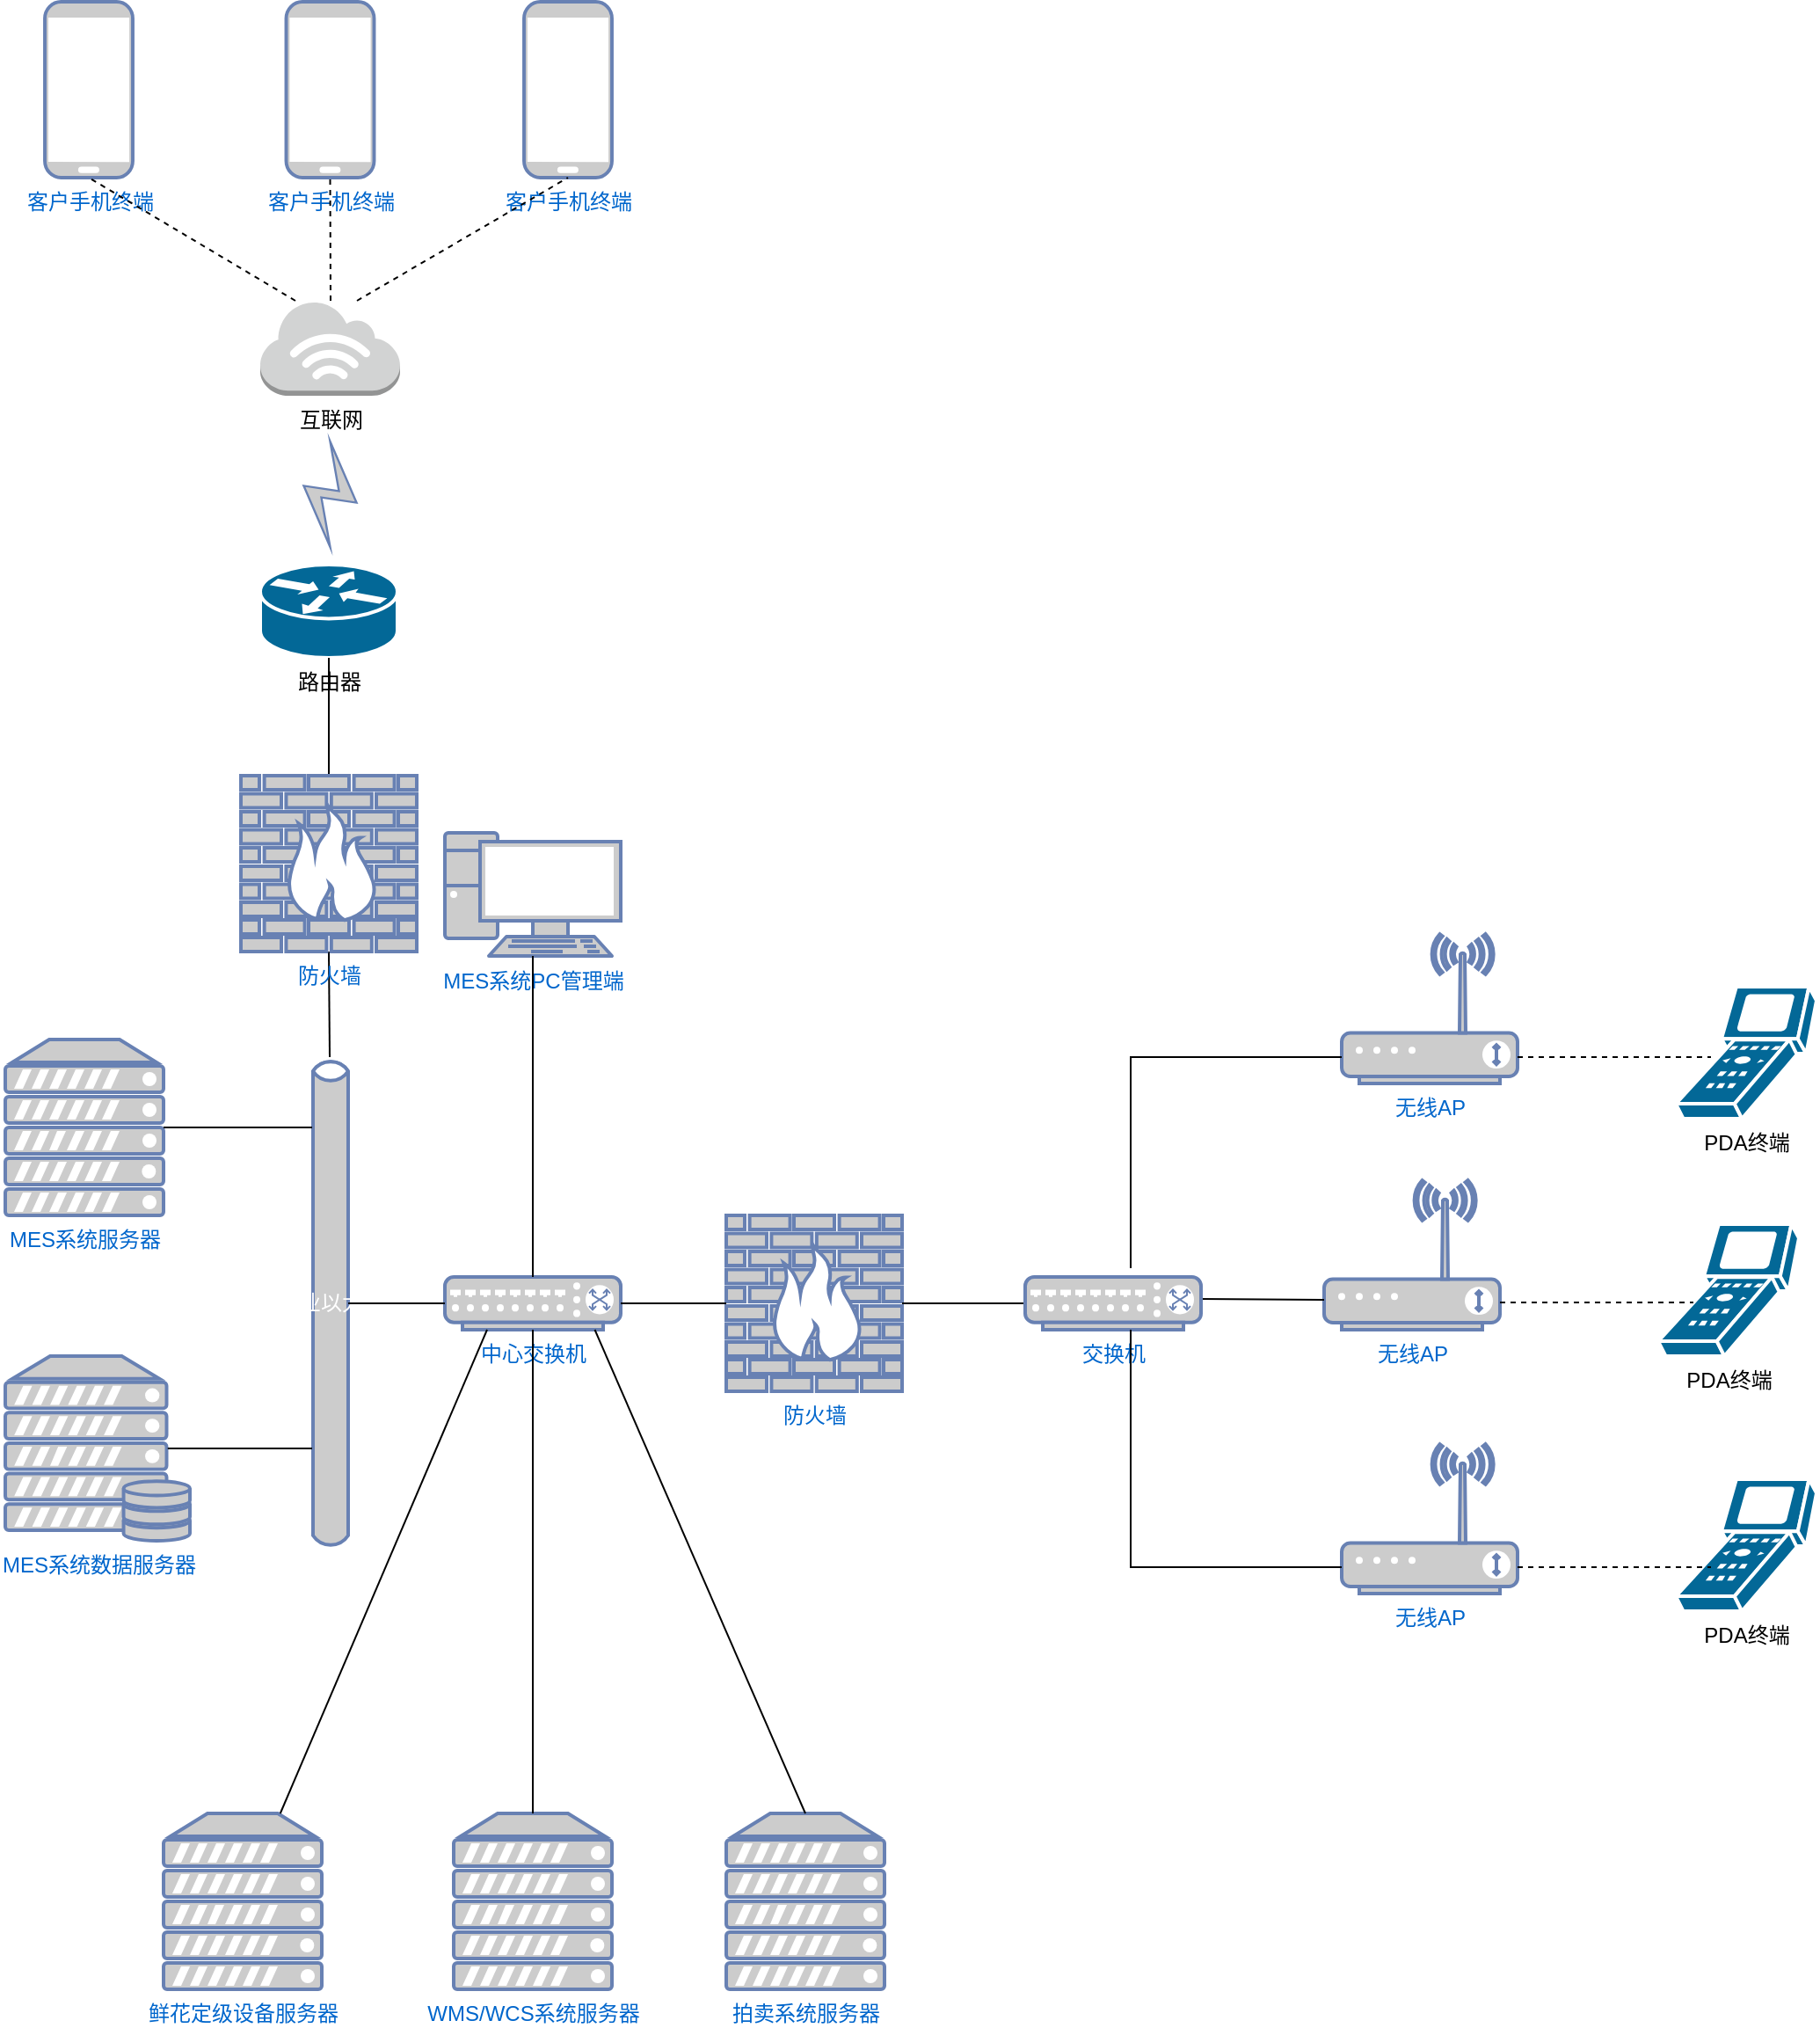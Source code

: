 <mxfile version="24.1.0" type="github">
  <diagram name="第 1 页" id="3fT4_iJ_3DGOH1JY3sx4">
    <mxGraphModel dx="1744" dy="2293" grid="1" gridSize="10" guides="1" tooltips="1" connect="1" arrows="1" fold="1" page="1" pageScale="1" pageWidth="827" pageHeight="1169" math="0" shadow="0">
      <root>
        <mxCell id="0" />
        <mxCell id="1" parent="0" />
        <mxCell id="7UU17NBFL_HB_oGkzHo4-1" value="MES系统服务器" style="fontColor=#0066CC;verticalAlign=top;verticalLabelPosition=bottom;labelPosition=center;align=center;html=1;outlineConnect=0;fillColor=#CCCCCC;strokeColor=#6881B3;gradientColor=none;gradientDirection=north;strokeWidth=2;shape=mxgraph.networks.server;" vertex="1" parent="1">
          <mxGeometry x="30" y="300" width="90" height="100" as="geometry" />
        </mxCell>
        <mxCell id="7UU17NBFL_HB_oGkzHo4-2" value="MES系统数据服务器" style="fontColor=#0066CC;verticalAlign=top;verticalLabelPosition=bottom;labelPosition=center;align=center;html=1;outlineConnect=0;fillColor=#CCCCCC;strokeColor=#6881B3;gradientColor=none;gradientDirection=north;strokeWidth=2;shape=mxgraph.networks.server_storage;" vertex="1" parent="1">
          <mxGeometry x="30" y="480" width="105" height="105" as="geometry" />
        </mxCell>
        <mxCell id="7UU17NBFL_HB_oGkzHo4-3" value="无线AP" style="fontColor=#0066CC;verticalAlign=top;verticalLabelPosition=bottom;labelPosition=center;align=center;html=1;outlineConnect=0;fillColor=#CCCCCC;strokeColor=#6881B3;gradientColor=none;gradientDirection=north;strokeWidth=2;shape=mxgraph.networks.wireless_modem;" vertex="1" parent="1">
          <mxGeometry x="780" y="380" width="100" height="85" as="geometry" />
        </mxCell>
        <mxCell id="7UU17NBFL_HB_oGkzHo4-4" value="MES系统PC管理端" style="fontColor=#0066CC;verticalAlign=top;verticalLabelPosition=bottom;labelPosition=center;align=center;html=1;outlineConnect=0;fillColor=#CCCCCC;strokeColor=#6881B3;gradientColor=none;gradientDirection=north;strokeWidth=2;shape=mxgraph.networks.pc;" vertex="1" parent="1">
          <mxGeometry x="280" y="182.5" width="100" height="70" as="geometry" />
        </mxCell>
        <mxCell id="7UU17NBFL_HB_oGkzHo4-8" value="客户手机终端" style="fontColor=#0066CC;verticalAlign=top;verticalLabelPosition=bottom;labelPosition=center;align=center;html=1;outlineConnect=0;fillColor=#CCCCCC;strokeColor=#6881B3;gradientColor=none;gradientDirection=north;strokeWidth=2;shape=mxgraph.networks.mobile;" vertex="1" parent="1">
          <mxGeometry x="52.5" y="-290" width="50" height="100" as="geometry" />
        </mxCell>
        <mxCell id="7UU17NBFL_HB_oGkzHo4-9" value="客户手机终端" style="fontColor=#0066CC;verticalAlign=top;verticalLabelPosition=bottom;labelPosition=center;align=center;html=1;outlineConnect=0;fillColor=#CCCCCC;strokeColor=#6881B3;gradientColor=none;gradientDirection=north;strokeWidth=2;shape=mxgraph.networks.mobile;" vertex="1" parent="1">
          <mxGeometry x="325" y="-290" width="50" height="100" as="geometry" />
        </mxCell>
        <mxCell id="7UU17NBFL_HB_oGkzHo4-10" value="中心交换机" style="fontColor=#0066CC;verticalAlign=top;verticalLabelPosition=bottom;labelPosition=center;align=center;html=1;outlineConnect=0;fillColor=#CCCCCC;strokeColor=#6881B3;gradientColor=none;gradientDirection=north;strokeWidth=2;shape=mxgraph.networks.switch;" vertex="1" parent="1">
          <mxGeometry x="280" y="435" width="100" height="30" as="geometry" />
        </mxCell>
        <mxCell id="7UU17NBFL_HB_oGkzHo4-11" value="防火墙" style="fontColor=#0066CC;verticalAlign=top;verticalLabelPosition=bottom;labelPosition=center;align=center;html=1;outlineConnect=0;fillColor=#CCCCCC;strokeColor=#6881B3;gradientColor=none;gradientDirection=north;strokeWidth=2;shape=mxgraph.networks.firewall;" vertex="1" parent="1">
          <mxGeometry x="440" y="400" width="100" height="100" as="geometry" />
        </mxCell>
        <mxCell id="7UU17NBFL_HB_oGkzHo4-12" value="" style="fontColor=#0066CC;verticalAlign=top;verticalLabelPosition=bottom;labelPosition=center;align=center;html=1;outlineConnect=0;fillColor=#CCCCCC;strokeColor=#6881B3;gradientColor=none;gradientDirection=north;strokeWidth=2;shape=mxgraph.networks.comm_link;" vertex="1" parent="1">
          <mxGeometry x="199.75" y="-40" width="30" height="60" as="geometry" />
        </mxCell>
        <mxCell id="7UU17NBFL_HB_oGkzHo4-16" value="工业以太网" style="html=1;outlineConnect=0;fillColor=#CCCCCC;strokeColor=#6881B3;gradientColor=none;gradientDirection=north;strokeWidth=2;shape=mxgraph.networks.bus;gradientColor=none;gradientDirection=north;fontColor=#ffffff;perimeter=backbonePerimeter;backboneSize=20;direction=south;flipV=1;" vertex="1" parent="1">
          <mxGeometry x="210" y="310" width="10" height="280" as="geometry" />
        </mxCell>
        <mxCell id="7UU17NBFL_HB_oGkzHo4-30" value="" style="endArrow=none;html=1;rounded=0;entryX=0;entryY=0.5;entryDx=0;entryDy=0;entryPerimeter=0;" edge="1" parent="1" source="7UU17NBFL_HB_oGkzHo4-16" target="7UU17NBFL_HB_oGkzHo4-10">
          <mxGeometry width="50" height="50" relative="1" as="geometry">
            <mxPoint x="230" y="450" as="sourcePoint" />
            <mxPoint x="340" y="507.5" as="targetPoint" />
          </mxGeometry>
        </mxCell>
        <mxCell id="7UU17NBFL_HB_oGkzHo4-33" value="" style="endArrow=none;html=1;rounded=0;" edge="1" parent="1" source="7UU17NBFL_HB_oGkzHo4-1" target="7UU17NBFL_HB_oGkzHo4-16">
          <mxGeometry width="50" height="50" relative="1" as="geometry">
            <mxPoint x="140" y="400" as="sourcePoint" />
            <mxPoint x="190" y="350" as="targetPoint" />
          </mxGeometry>
        </mxCell>
        <mxCell id="7UU17NBFL_HB_oGkzHo4-34" value="" style="endArrow=none;html=1;rounded=0;exitX=0.88;exitY=0.5;exitDx=0;exitDy=0;exitPerimeter=0;" edge="1" parent="1" source="7UU17NBFL_HB_oGkzHo4-2" target="7UU17NBFL_HB_oGkzHo4-16">
          <mxGeometry width="50" height="50" relative="1" as="geometry">
            <mxPoint x="250" y="600" as="sourcePoint" />
            <mxPoint x="200" y="530" as="targetPoint" />
          </mxGeometry>
        </mxCell>
        <mxCell id="7UU17NBFL_HB_oGkzHo4-35" value="" style="endArrow=none;html=1;rounded=0;" edge="1" parent="1">
          <mxGeometry width="50" height="50" relative="1" as="geometry">
            <mxPoint x="380" y="450" as="sourcePoint" />
            <mxPoint x="440" y="450" as="targetPoint" />
          </mxGeometry>
        </mxCell>
        <mxCell id="7UU17NBFL_HB_oGkzHo4-36" value="" style="endArrow=none;html=1;rounded=0;" edge="1" parent="1">
          <mxGeometry width="50" height="50" relative="1" as="geometry">
            <mxPoint x="540" y="450" as="sourcePoint" />
            <mxPoint x="610" y="450" as="targetPoint" />
          </mxGeometry>
        </mxCell>
        <mxCell id="7UU17NBFL_HB_oGkzHo4-39" value="路由器" style="shape=mxgraph.cisco.routers.router;sketch=0;html=1;pointerEvents=1;dashed=0;fillColor=#036897;strokeColor=#ffffff;strokeWidth=2;verticalLabelPosition=bottom;verticalAlign=top;align=center;outlineConnect=0;" vertex="1" parent="1">
          <mxGeometry x="175" y="30" width="78" height="53" as="geometry" />
        </mxCell>
        <mxCell id="7UU17NBFL_HB_oGkzHo4-41" value="PDA终端" style="shape=mxgraph.cisco.computers_and_peripherals.scanner;sketch=0;html=1;pointerEvents=1;dashed=0;fillColor=#036897;strokeColor=#ffffff;strokeWidth=2;verticalLabelPosition=bottom;verticalAlign=top;align=center;outlineConnect=0;" vertex="1" parent="1">
          <mxGeometry x="980" y="270" width="80" height="75" as="geometry" />
        </mxCell>
        <mxCell id="7UU17NBFL_HB_oGkzHo4-42" value="互联网" style="outlineConnect=0;dashed=0;verticalLabelPosition=bottom;verticalAlign=top;align=center;html=1;shape=mxgraph.aws3.internet_3;fillColor=#D2D3D3;gradientColor=none;" vertex="1" parent="1">
          <mxGeometry x="175" y="-120" width="79.5" height="54" as="geometry" />
        </mxCell>
        <mxCell id="7UU17NBFL_HB_oGkzHo4-43" value="PDA终端" style="shape=mxgraph.cisco.computers_and_peripherals.scanner;sketch=0;html=1;pointerEvents=1;dashed=0;fillColor=#036897;strokeColor=#ffffff;strokeWidth=2;verticalLabelPosition=bottom;verticalAlign=top;align=center;outlineConnect=0;" vertex="1" parent="1">
          <mxGeometry x="970" y="405" width="80" height="75" as="geometry" />
        </mxCell>
        <mxCell id="7UU17NBFL_HB_oGkzHo4-45" value="无线AP" style="fontColor=#0066CC;verticalAlign=top;verticalLabelPosition=bottom;labelPosition=center;align=center;html=1;outlineConnect=0;fillColor=#CCCCCC;strokeColor=#6881B3;gradientColor=none;gradientDirection=north;strokeWidth=2;shape=mxgraph.networks.wireless_modem;" vertex="1" parent="1">
          <mxGeometry x="790" y="240" width="100" height="85" as="geometry" />
        </mxCell>
        <mxCell id="7UU17NBFL_HB_oGkzHo4-46" value="无线AP" style="fontColor=#0066CC;verticalAlign=top;verticalLabelPosition=bottom;labelPosition=center;align=center;html=1;outlineConnect=0;fillColor=#CCCCCC;strokeColor=#6881B3;gradientColor=none;gradientDirection=north;strokeWidth=2;shape=mxgraph.networks.wireless_modem;" vertex="1" parent="1">
          <mxGeometry x="790" y="530" width="100" height="85" as="geometry" />
        </mxCell>
        <mxCell id="7UU17NBFL_HB_oGkzHo4-48" value="PDA终端" style="shape=mxgraph.cisco.computers_and_peripherals.scanner;sketch=0;html=1;pointerEvents=1;dashed=0;fillColor=#036897;strokeColor=#ffffff;strokeWidth=2;verticalLabelPosition=bottom;verticalAlign=top;align=center;outlineConnect=0;" vertex="1" parent="1">
          <mxGeometry x="980" y="550" width="80" height="75" as="geometry" />
        </mxCell>
        <mxCell id="7UU17NBFL_HB_oGkzHo4-49" value="客户手机终端" style="fontColor=#0066CC;verticalAlign=top;verticalLabelPosition=bottom;labelPosition=center;align=center;html=1;outlineConnect=0;fillColor=#CCCCCC;strokeColor=#6881B3;gradientColor=none;gradientDirection=north;strokeWidth=2;shape=mxgraph.networks.mobile;" vertex="1" parent="1">
          <mxGeometry x="189.75" y="-290" width="50" height="100" as="geometry" />
        </mxCell>
        <mxCell id="7UU17NBFL_HB_oGkzHo4-50" value="" style="endArrow=none;html=1;rounded=0;entryX=0.5;entryY=1;entryDx=0;entryDy=0;entryPerimeter=0;" edge="1" parent="1" source="7UU17NBFL_HB_oGkzHo4-71" target="7UU17NBFL_HB_oGkzHo4-39">
          <mxGeometry width="50" height="50" relative="1" as="geometry">
            <mxPoint x="214.5" y="310" as="sourcePoint" />
            <mxPoint x="214.5" y="243" as="targetPoint" />
          </mxGeometry>
        </mxCell>
        <mxCell id="7UU17NBFL_HB_oGkzHo4-51" value="" style="endArrow=none;html=1;rounded=0;" edge="1" parent="1">
          <mxGeometry width="50" height="50" relative="1" as="geometry">
            <mxPoint x="710" y="447.5" as="sourcePoint" />
            <mxPoint x="780" y="448" as="targetPoint" />
          </mxGeometry>
        </mxCell>
        <mxCell id="7UU17NBFL_HB_oGkzHo4-52" value="交换机" style="fontColor=#0066CC;verticalAlign=top;verticalLabelPosition=bottom;labelPosition=center;align=center;html=1;outlineConnect=0;fillColor=#CCCCCC;strokeColor=#6881B3;gradientColor=none;gradientDirection=north;strokeWidth=2;shape=mxgraph.networks.switch;" vertex="1" parent="1">
          <mxGeometry x="610" y="435" width="100" height="30" as="geometry" />
        </mxCell>
        <mxCell id="7UU17NBFL_HB_oGkzHo4-53" value="" style="endArrow=none;html=1;rounded=0;" edge="1" parent="1">
          <mxGeometry width="50" height="50" relative="1" as="geometry">
            <mxPoint x="790" y="600" as="sourcePoint" />
            <mxPoint x="670" y="465" as="targetPoint" />
            <Array as="points">
              <mxPoint x="790" y="600" />
              <mxPoint x="670" y="600" />
            </Array>
          </mxGeometry>
        </mxCell>
        <mxCell id="7UU17NBFL_HB_oGkzHo4-54" value="" style="endArrow=none;html=1;rounded=0;" edge="1" parent="1">
          <mxGeometry width="50" height="50" relative="1" as="geometry">
            <mxPoint x="790" y="310" as="sourcePoint" />
            <mxPoint x="670" y="430" as="targetPoint" />
            <Array as="points">
              <mxPoint x="790" y="310" />
              <mxPoint x="670" y="310" />
            </Array>
          </mxGeometry>
        </mxCell>
        <mxCell id="7UU17NBFL_HB_oGkzHo4-55" value="" style="endArrow=none;html=1;rounded=0;entryX=0.5;entryY=1;entryDx=0;entryDy=0;entryPerimeter=0;" edge="1" parent="1" target="7UU17NBFL_HB_oGkzHo4-4">
          <mxGeometry width="50" height="50" relative="1" as="geometry">
            <mxPoint x="330" y="435" as="sourcePoint" />
            <mxPoint x="330" y="270" as="targetPoint" />
          </mxGeometry>
        </mxCell>
        <mxCell id="7UU17NBFL_HB_oGkzHo4-56" value="鲜花定级设备服务器" style="fontColor=#0066CC;verticalAlign=top;verticalLabelPosition=bottom;labelPosition=center;align=center;html=1;outlineConnect=0;fillColor=#CCCCCC;strokeColor=#6881B3;gradientColor=none;gradientDirection=north;strokeWidth=2;shape=mxgraph.networks.server;" vertex="1" parent="1">
          <mxGeometry x="120" y="740" width="90" height="100" as="geometry" />
        </mxCell>
        <mxCell id="7UU17NBFL_HB_oGkzHo4-57" value="WMS/WCS系统服务器" style="fontColor=#0066CC;verticalAlign=top;verticalLabelPosition=bottom;labelPosition=center;align=center;html=1;outlineConnect=0;fillColor=#CCCCCC;strokeColor=#6881B3;gradientColor=none;gradientDirection=north;strokeWidth=2;shape=mxgraph.networks.server;" vertex="1" parent="1">
          <mxGeometry x="285" y="740" width="90" height="100" as="geometry" />
        </mxCell>
        <mxCell id="7UU17NBFL_HB_oGkzHo4-58" value="拍卖系统服务器" style="fontColor=#0066CC;verticalAlign=top;verticalLabelPosition=bottom;labelPosition=center;align=center;html=1;outlineConnect=0;fillColor=#CCCCCC;strokeColor=#6881B3;gradientColor=none;gradientDirection=north;strokeWidth=2;shape=mxgraph.networks.server;" vertex="1" parent="1">
          <mxGeometry x="440" y="740" width="90" height="100" as="geometry" />
        </mxCell>
        <mxCell id="7UU17NBFL_HB_oGkzHo4-59" value="" style="endArrow=none;html=1;rounded=0;" edge="1" parent="1" source="7UU17NBFL_HB_oGkzHo4-56">
          <mxGeometry width="50" height="50" relative="1" as="geometry">
            <mxPoint x="254" y="515" as="sourcePoint" />
            <mxPoint x="304" y="465" as="targetPoint" />
          </mxGeometry>
        </mxCell>
        <mxCell id="7UU17NBFL_HB_oGkzHo4-60" value="" style="endArrow=none;html=1;rounded=0;exitX=0.5;exitY=0;exitDx=0;exitDy=0;exitPerimeter=0;" edge="1" parent="1" source="7UU17NBFL_HB_oGkzHo4-57">
          <mxGeometry width="50" height="50" relative="1" as="geometry">
            <mxPoint x="330" y="730" as="sourcePoint" />
            <mxPoint x="330" y="465" as="targetPoint" />
          </mxGeometry>
        </mxCell>
        <mxCell id="7UU17NBFL_HB_oGkzHo4-61" value="" style="endArrow=none;html=1;rounded=0;exitX=0.5;exitY=0;exitDx=0;exitDy=0;exitPerimeter=0;" edge="1" parent="1" source="7UU17NBFL_HB_oGkzHo4-58">
          <mxGeometry width="50" height="50" relative="1" as="geometry">
            <mxPoint x="315.25" y="515" as="sourcePoint" />
            <mxPoint x="365.25" y="465" as="targetPoint" />
          </mxGeometry>
        </mxCell>
        <mxCell id="7UU17NBFL_HB_oGkzHo4-62" value="" style="endArrow=none;dashed=1;html=1;rounded=0;" edge="1" parent="1">
          <mxGeometry width="50" height="50" relative="1" as="geometry">
            <mxPoint x="890" y="310" as="sourcePoint" />
            <mxPoint x="1000" y="310" as="targetPoint" />
          </mxGeometry>
        </mxCell>
        <mxCell id="7UU17NBFL_HB_oGkzHo4-63" value="" style="endArrow=none;dashed=1;html=1;rounded=0;" edge="1" parent="1">
          <mxGeometry width="50" height="50" relative="1" as="geometry">
            <mxPoint x="880" y="449.5" as="sourcePoint" />
            <mxPoint x="990" y="449.5" as="targetPoint" />
          </mxGeometry>
        </mxCell>
        <mxCell id="7UU17NBFL_HB_oGkzHo4-64" value="" style="endArrow=none;dashed=1;html=1;rounded=0;" edge="1" parent="1">
          <mxGeometry width="50" height="50" relative="1" as="geometry">
            <mxPoint x="890" y="600" as="sourcePoint" />
            <mxPoint x="1000" y="600" as="targetPoint" />
          </mxGeometry>
        </mxCell>
        <mxCell id="7UU17NBFL_HB_oGkzHo4-67" value="" style="endArrow=none;dashed=1;html=1;rounded=0;entryX=0.5;entryY=1;entryDx=0;entryDy=0;entryPerimeter=0;" edge="1" parent="1" target="7UU17NBFL_HB_oGkzHo4-8">
          <mxGeometry width="50" height="50" relative="1" as="geometry">
            <mxPoint x="195" y="-120" as="sourcePoint" />
            <mxPoint x="75" y="-160" as="targetPoint" />
          </mxGeometry>
        </mxCell>
        <mxCell id="7UU17NBFL_HB_oGkzHo4-69" value="" style="endArrow=none;dashed=1;html=1;rounded=0;entryX=0.5;entryY=1;entryDx=0;entryDy=0;entryPerimeter=0;" edge="1" parent="1" target="7UU17NBFL_HB_oGkzHo4-9">
          <mxGeometry width="50" height="50" relative="1" as="geometry">
            <mxPoint x="230" y="-120" as="sourcePoint" />
            <mxPoint x="280" y="-170" as="targetPoint" />
          </mxGeometry>
        </mxCell>
        <mxCell id="7UU17NBFL_HB_oGkzHo4-70" value="" style="endArrow=none;dashed=1;html=1;rounded=0;entryX=0.5;entryY=1;entryDx=0;entryDy=0;entryPerimeter=0;" edge="1" parent="1" target="7UU17NBFL_HB_oGkzHo4-49">
          <mxGeometry width="50" height="50" relative="1" as="geometry">
            <mxPoint x="215" y="-120" as="sourcePoint" />
            <mxPoint x="265" y="-170" as="targetPoint" />
          </mxGeometry>
        </mxCell>
        <mxCell id="7UU17NBFL_HB_oGkzHo4-72" value="" style="endArrow=none;html=1;rounded=0;entryX=0.5;entryY=1;entryDx=0;entryDy=0;entryPerimeter=0;" edge="1" parent="1" target="7UU17NBFL_HB_oGkzHo4-71">
          <mxGeometry width="50" height="50" relative="1" as="geometry">
            <mxPoint x="214.5" y="310" as="sourcePoint" />
            <mxPoint x="214" y="83" as="targetPoint" />
          </mxGeometry>
        </mxCell>
        <mxCell id="7UU17NBFL_HB_oGkzHo4-71" value="防火墙" style="fontColor=#0066CC;verticalAlign=top;verticalLabelPosition=bottom;labelPosition=center;align=center;html=1;outlineConnect=0;fillColor=#CCCCCC;strokeColor=#6881B3;gradientColor=none;gradientDirection=north;strokeWidth=2;shape=mxgraph.networks.firewall;" vertex="1" parent="1">
          <mxGeometry x="164" y="150" width="100" height="100" as="geometry" />
        </mxCell>
      </root>
    </mxGraphModel>
  </diagram>
</mxfile>
